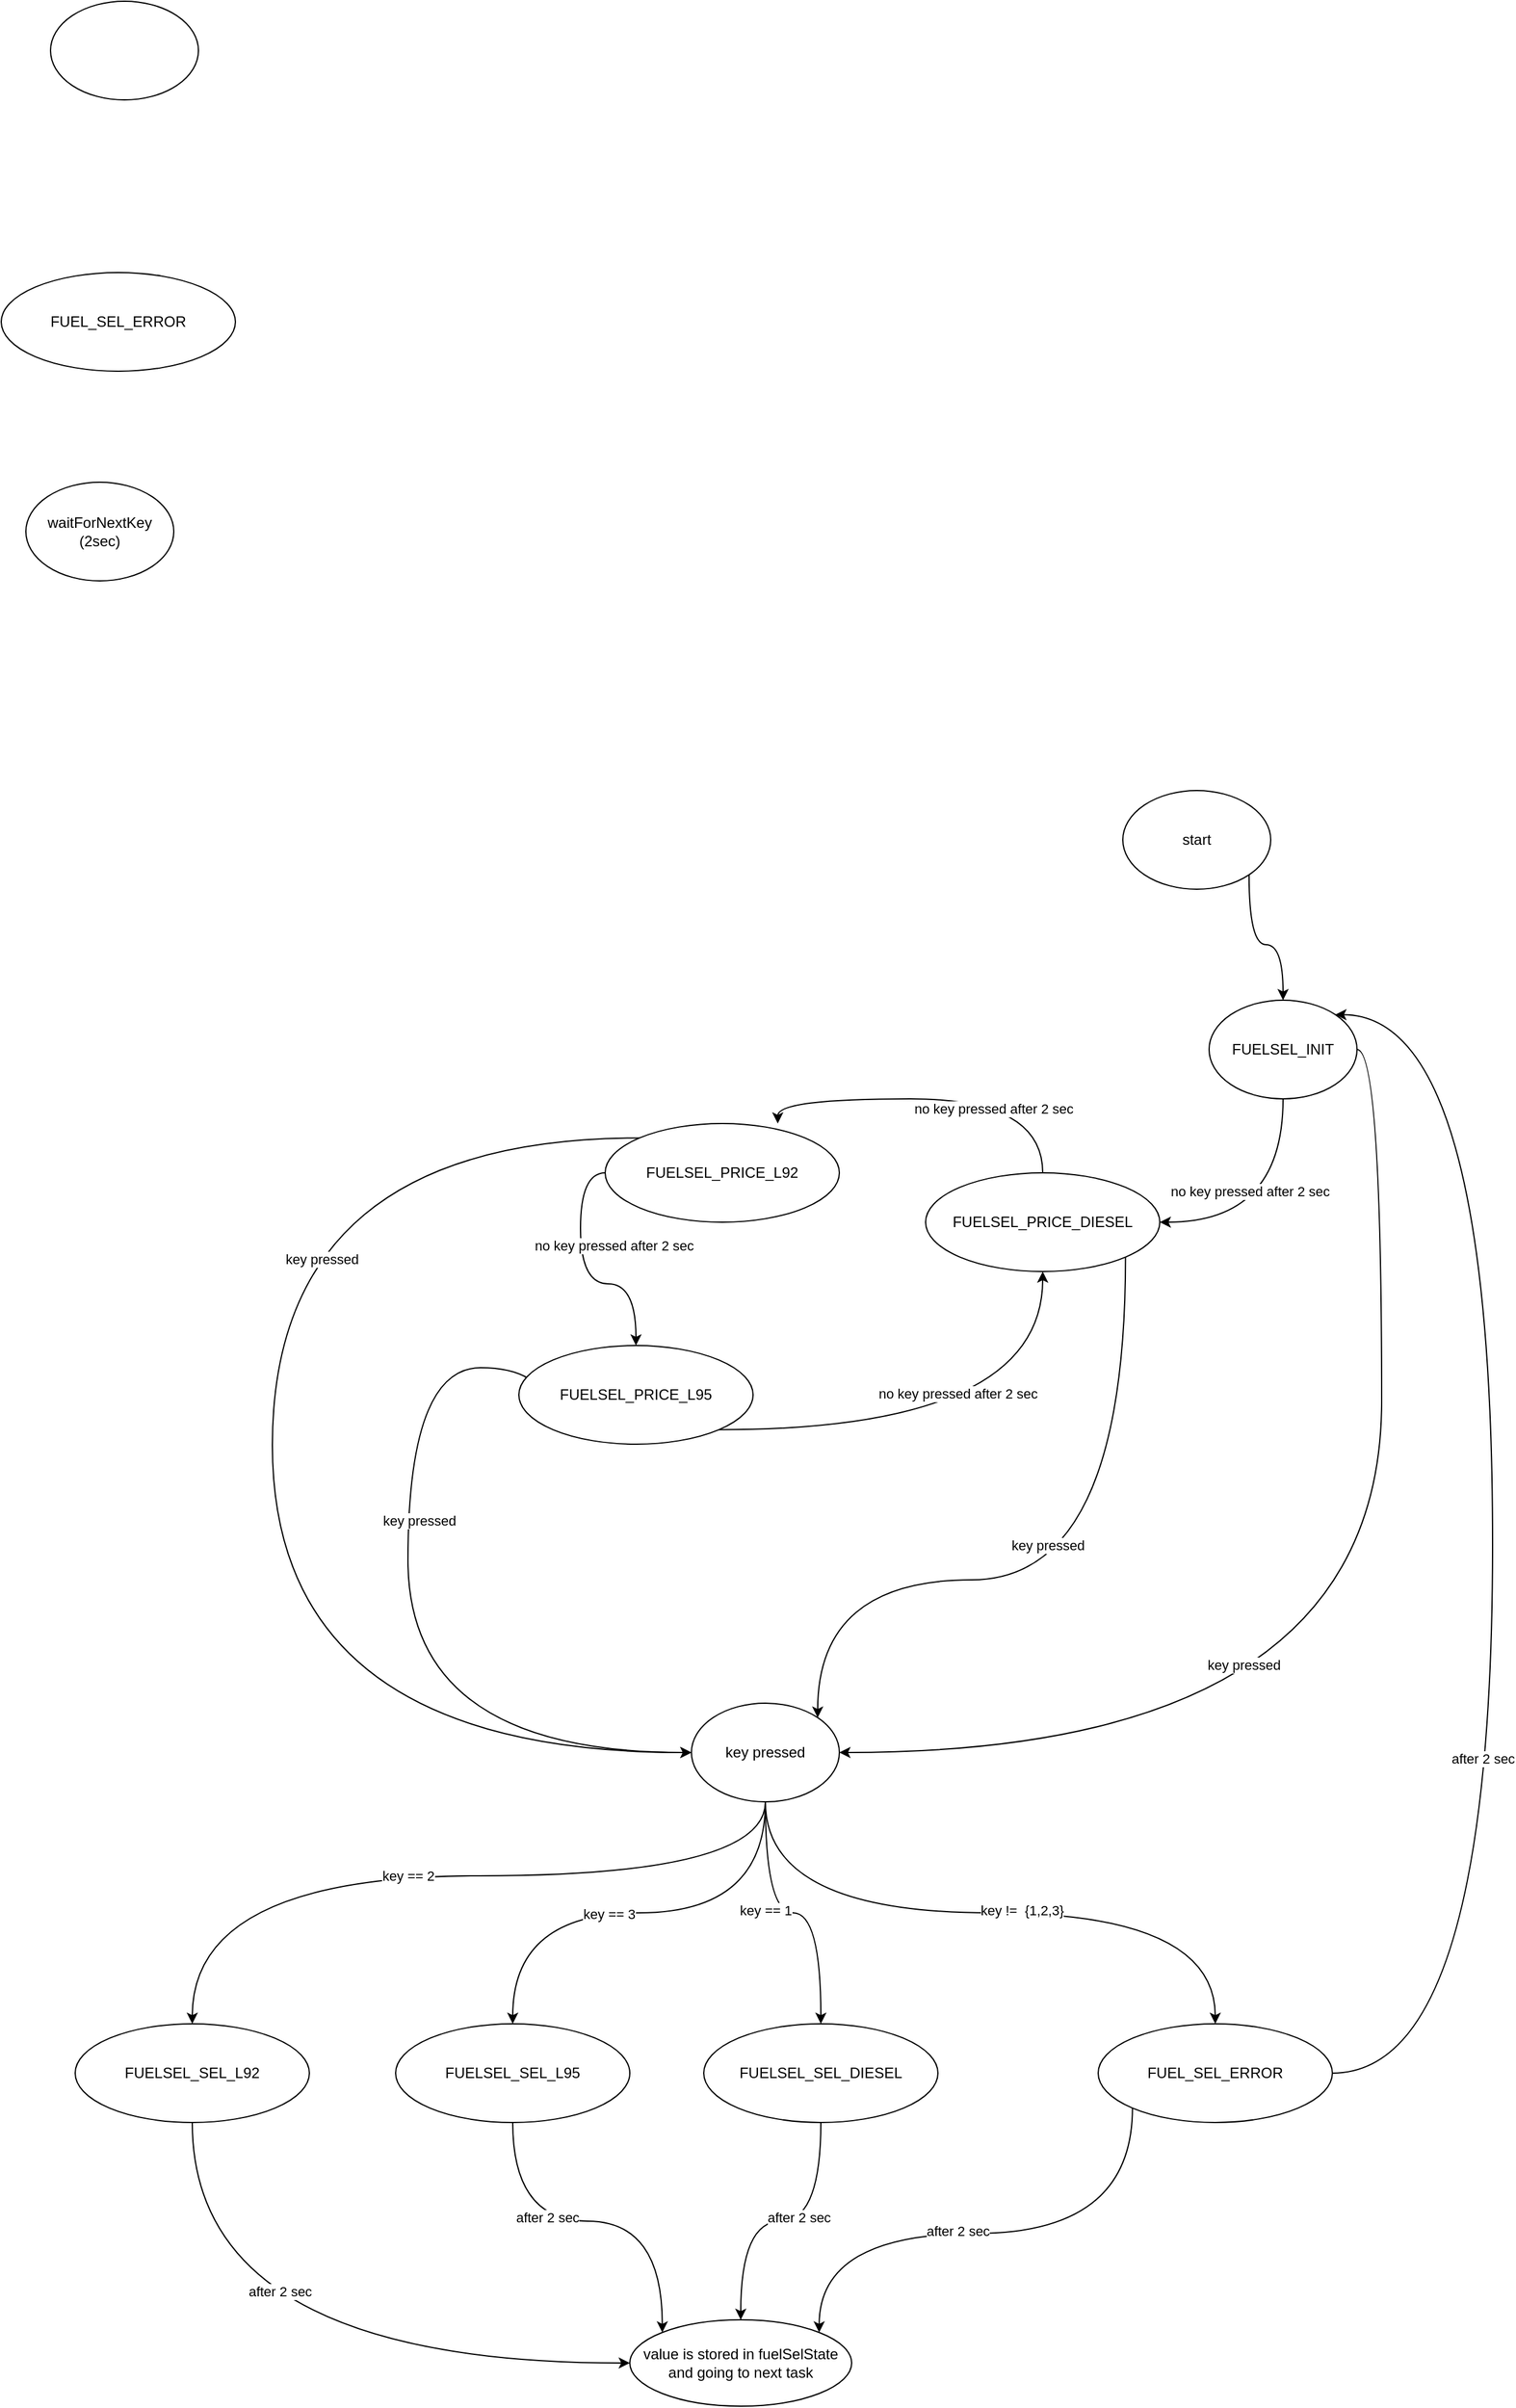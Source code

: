 <mxfile version="13.1.3" type="device"><diagram id="oOVyutolBnDnpPgKro9W" name="Page-1"><mxGraphModel dx="1395" dy="2453" grid="1" gridSize="10" guides="1" tooltips="1" connect="1" arrows="1" fold="1" page="1" pageScale="1" pageWidth="1169" pageHeight="1654" math="0" shadow="0"><root><mxCell id="0"/><mxCell id="1" parent="0"/><mxCell id="6TDJBMBCNPOKJ06u8Gt2-3" value="" style="ellipse;whiteSpace=wrap;html=1;" vertex="1" parent="1"><mxGeometry x="90" y="-520" width="120" height="80" as="geometry"/></mxCell><mxCell id="6TDJBMBCNPOKJ06u8Gt2-45" style="edgeStyle=orthogonalEdgeStyle;curved=1;rounded=0;orthogonalLoop=1;jettySize=auto;html=1;exitX=0.5;exitY=1;exitDx=0;exitDy=0;entryX=1;entryY=0.5;entryDx=0;entryDy=0;" edge="1" parent="1" source="6TDJBMBCNPOKJ06u8Gt2-4" target="6TDJBMBCNPOKJ06u8Gt2-5"><mxGeometry relative="1" as="geometry"/></mxCell><mxCell id="6TDJBMBCNPOKJ06u8Gt2-46" value="no key pressed after 2 sec" style="edgeLabel;html=1;align=center;verticalAlign=middle;resizable=0;points=[];" vertex="1" connectable="0" parent="6TDJBMBCNPOKJ06u8Gt2-45"><mxGeometry x="-0.25" y="-27" relative="1" as="geometry"><mxPoint as="offset"/></mxGeometry></mxCell><mxCell id="6TDJBMBCNPOKJ06u8Gt2-47" style="edgeStyle=orthogonalEdgeStyle;curved=1;rounded=0;orthogonalLoop=1;jettySize=auto;html=1;exitX=1;exitY=0.5;exitDx=0;exitDy=0;entryX=1;entryY=0.5;entryDx=0;entryDy=0;" edge="1" parent="1" source="6TDJBMBCNPOKJ06u8Gt2-4" target="6TDJBMBCNPOKJ06u8Gt2-41"><mxGeometry relative="1" as="geometry"/></mxCell><mxCell id="6TDJBMBCNPOKJ06u8Gt2-48" value="key pressed" style="edgeLabel;html=1;align=center;verticalAlign=middle;resizable=0;points=[];" vertex="1" connectable="0" parent="6TDJBMBCNPOKJ06u8Gt2-47"><mxGeometry x="0.363" y="-71" relative="1" as="geometry"><mxPoint as="offset"/></mxGeometry></mxCell><mxCell id="6TDJBMBCNPOKJ06u8Gt2-4" value="FUELSEL_INIT" style="ellipse;whiteSpace=wrap;html=1;" vertex="1" parent="1"><mxGeometry x="1030" y="290" width="120" height="80" as="geometry"/></mxCell><mxCell id="6TDJBMBCNPOKJ06u8Gt2-31" style="edgeStyle=orthogonalEdgeStyle;curved=1;rounded=0;orthogonalLoop=1;jettySize=auto;html=1;exitX=0.5;exitY=0;exitDx=0;exitDy=0;entryX=0.737;entryY=0;entryDx=0;entryDy=0;entryPerimeter=0;" edge="1" parent="1" source="6TDJBMBCNPOKJ06u8Gt2-5" target="6TDJBMBCNPOKJ06u8Gt2-6"><mxGeometry relative="1" as="geometry"/></mxCell><mxCell id="6TDJBMBCNPOKJ06u8Gt2-37" value="no key pressed after 2 sec" style="edgeLabel;html=1;align=center;verticalAlign=middle;resizable=0;points=[];" vertex="1" connectable="0" parent="6TDJBMBCNPOKJ06u8Gt2-31"><mxGeometry x="-0.322" y="8" relative="1" as="geometry"><mxPoint as="offset"/></mxGeometry></mxCell><mxCell id="6TDJBMBCNPOKJ06u8Gt2-49" style="edgeStyle=orthogonalEdgeStyle;curved=1;rounded=0;orthogonalLoop=1;jettySize=auto;html=1;exitX=1;exitY=1;exitDx=0;exitDy=0;entryX=1;entryY=0;entryDx=0;entryDy=0;" edge="1" parent="1" source="6TDJBMBCNPOKJ06u8Gt2-5" target="6TDJBMBCNPOKJ06u8Gt2-41"><mxGeometry relative="1" as="geometry"><Array as="points"><mxPoint x="962" y="760"/><mxPoint x="712" y="760"/></Array></mxGeometry></mxCell><mxCell id="6TDJBMBCNPOKJ06u8Gt2-50" value="key pressed" style="edgeLabel;html=1;align=center;verticalAlign=middle;resizable=0;points=[];" vertex="1" connectable="0" parent="6TDJBMBCNPOKJ06u8Gt2-49"><mxGeometry x="-0.25" y="-63" relative="1" as="geometry"><mxPoint as="offset"/></mxGeometry></mxCell><mxCell id="6TDJBMBCNPOKJ06u8Gt2-5" value="FUELSEL_PRICE_DIESEL" style="ellipse;whiteSpace=wrap;html=1;" vertex="1" parent="1"><mxGeometry x="800" y="430" width="190" height="80" as="geometry"/></mxCell><mxCell id="6TDJBMBCNPOKJ06u8Gt2-32" style="edgeStyle=orthogonalEdgeStyle;curved=1;rounded=0;orthogonalLoop=1;jettySize=auto;html=1;exitX=0;exitY=0.5;exitDx=0;exitDy=0;entryX=0.5;entryY=0;entryDx=0;entryDy=0;" edge="1" parent="1" source="6TDJBMBCNPOKJ06u8Gt2-6" target="6TDJBMBCNPOKJ06u8Gt2-7"><mxGeometry relative="1" as="geometry"/></mxCell><mxCell id="6TDJBMBCNPOKJ06u8Gt2-38" value="no key pressed after 2 sec" style="edgeLabel;html=1;align=center;verticalAlign=middle;resizable=0;points=[];" vertex="1" connectable="0" parent="6TDJBMBCNPOKJ06u8Gt2-32"><mxGeometry x="-0.234" y="27" relative="1" as="geometry"><mxPoint as="offset"/></mxGeometry></mxCell><mxCell id="6TDJBMBCNPOKJ06u8Gt2-55" style="edgeStyle=orthogonalEdgeStyle;curved=1;rounded=0;orthogonalLoop=1;jettySize=auto;html=1;exitX=0;exitY=0;exitDx=0;exitDy=0;entryX=0;entryY=0.5;entryDx=0;entryDy=0;" edge="1" parent="1" source="6TDJBMBCNPOKJ06u8Gt2-6" target="6TDJBMBCNPOKJ06u8Gt2-41"><mxGeometry relative="1" as="geometry"><mxPoint x="380" y="680" as="targetPoint"/><Array as="points"><mxPoint x="270" y="402"/><mxPoint x="270" y="900"/></Array></mxGeometry></mxCell><mxCell id="6TDJBMBCNPOKJ06u8Gt2-56" value="key pressed" style="edgeLabel;html=1;align=center;verticalAlign=middle;resizable=0;points=[];" vertex="1" connectable="0" parent="6TDJBMBCNPOKJ06u8Gt2-55"><mxGeometry x="-0.546" y="98" relative="1" as="geometry"><mxPoint as="offset"/></mxGeometry></mxCell><mxCell id="6TDJBMBCNPOKJ06u8Gt2-6" value="FUELSEL_PRICE_L92" style="ellipse;whiteSpace=wrap;html=1;" vertex="1" parent="1"><mxGeometry x="540" y="390" width="190" height="80" as="geometry"/></mxCell><mxCell id="6TDJBMBCNPOKJ06u8Gt2-53" style="edgeStyle=orthogonalEdgeStyle;curved=1;rounded=0;orthogonalLoop=1;jettySize=auto;html=1;exitX=0;exitY=1;exitDx=0;exitDy=0;entryX=0;entryY=0.5;entryDx=0;entryDy=0;" edge="1" parent="1" source="6TDJBMBCNPOKJ06u8Gt2-7" target="6TDJBMBCNPOKJ06u8Gt2-41"><mxGeometry relative="1" as="geometry"><Array as="points"><mxPoint x="380" y="588"/><mxPoint x="380" y="900"/></Array></mxGeometry></mxCell><mxCell id="6TDJBMBCNPOKJ06u8Gt2-54" value="key pressed" style="edgeLabel;html=1;align=center;verticalAlign=middle;resizable=0;points=[];" vertex="1" connectable="0" parent="6TDJBMBCNPOKJ06u8Gt2-53"><mxGeometry x="-0.179" y="9" relative="1" as="geometry"><mxPoint as="offset"/></mxGeometry></mxCell><mxCell id="6TDJBMBCNPOKJ06u8Gt2-58" style="edgeStyle=orthogonalEdgeStyle;curved=1;rounded=0;orthogonalLoop=1;jettySize=auto;html=1;exitX=1;exitY=1;exitDx=0;exitDy=0;entryX=0.5;entryY=1;entryDx=0;entryDy=0;" edge="1" parent="1" source="6TDJBMBCNPOKJ06u8Gt2-7" target="6TDJBMBCNPOKJ06u8Gt2-5"><mxGeometry relative="1" as="geometry"/></mxCell><mxCell id="6TDJBMBCNPOKJ06u8Gt2-59" value="no key pressed after 2 sec" style="edgeLabel;html=1;align=center;verticalAlign=middle;resizable=0;points=[];" vertex="1" connectable="0" parent="6TDJBMBCNPOKJ06u8Gt2-58"><mxGeometry x="-0.007" y="30" relative="1" as="geometry"><mxPoint as="offset"/></mxGeometry></mxCell><mxCell id="6TDJBMBCNPOKJ06u8Gt2-7" value="FUELSEL_PRICE_L95" style="ellipse;whiteSpace=wrap;html=1;" vertex="1" parent="1"><mxGeometry x="470" y="570" width="190" height="80" as="geometry"/></mxCell><mxCell id="6TDJBMBCNPOKJ06u8Gt2-74" style="edgeStyle=orthogonalEdgeStyle;curved=1;rounded=0;orthogonalLoop=1;jettySize=auto;html=1;exitX=0.5;exitY=1;exitDx=0;exitDy=0;entryX=0;entryY=0.5;entryDx=0;entryDy=0;" edge="1" parent="1" source="6TDJBMBCNPOKJ06u8Gt2-9" target="6TDJBMBCNPOKJ06u8Gt2-73"><mxGeometry relative="1" as="geometry"/></mxCell><mxCell id="6TDJBMBCNPOKJ06u8Gt2-75" value="after 2 sec" style="edgeLabel;html=1;align=center;verticalAlign=middle;resizable=0;points=[];" vertex="1" connectable="0" parent="6TDJBMBCNPOKJ06u8Gt2-74"><mxGeometry x="-0.504" y="71" relative="1" as="geometry"><mxPoint as="offset"/></mxGeometry></mxCell><mxCell id="6TDJBMBCNPOKJ06u8Gt2-9" value="FUELSEL_SEL_L92" style="ellipse;whiteSpace=wrap;html=1;" vertex="1" parent="1"><mxGeometry x="110" y="1120" width="190" height="80" as="geometry"/></mxCell><mxCell id="6TDJBMBCNPOKJ06u8Gt2-76" style="edgeStyle=orthogonalEdgeStyle;curved=1;rounded=0;orthogonalLoop=1;jettySize=auto;html=1;exitX=0.5;exitY=1;exitDx=0;exitDy=0;entryX=0;entryY=0;entryDx=0;entryDy=0;" edge="1" parent="1" source="6TDJBMBCNPOKJ06u8Gt2-10" target="6TDJBMBCNPOKJ06u8Gt2-73"><mxGeometry relative="1" as="geometry"/></mxCell><mxCell id="6TDJBMBCNPOKJ06u8Gt2-77" value="after 2 sec" style="edgeLabel;html=1;align=center;verticalAlign=middle;resizable=0;points=[];" vertex="1" connectable="0" parent="6TDJBMBCNPOKJ06u8Gt2-76"><mxGeometry x="-0.476" y="28" relative="1" as="geometry"><mxPoint as="offset"/></mxGeometry></mxCell><mxCell id="6TDJBMBCNPOKJ06u8Gt2-10" value="FUELSEL_SEL_L95" style="ellipse;whiteSpace=wrap;html=1;" vertex="1" parent="1"><mxGeometry x="370" y="1120" width="190" height="80" as="geometry"/></mxCell><mxCell id="6TDJBMBCNPOKJ06u8Gt2-11" value="FUEL_SEL_ERROR" style="ellipse;whiteSpace=wrap;html=1;" vertex="1" parent="1"><mxGeometry x="50" y="-300" width="190" height="80" as="geometry"/></mxCell><mxCell id="6TDJBMBCNPOKJ06u8Gt2-71" style="edgeStyle=orthogonalEdgeStyle;curved=1;rounded=0;orthogonalLoop=1;jettySize=auto;html=1;exitX=1;exitY=0.5;exitDx=0;exitDy=0;entryX=1;entryY=0;entryDx=0;entryDy=0;" edge="1" parent="1" source="6TDJBMBCNPOKJ06u8Gt2-12" target="6TDJBMBCNPOKJ06u8Gt2-4"><mxGeometry relative="1" as="geometry"><Array as="points"><mxPoint x="1260" y="1160"/><mxPoint x="1260" y="302"/></Array></mxGeometry></mxCell><mxCell id="6TDJBMBCNPOKJ06u8Gt2-72" value="after 2 sec" style="edgeLabel;html=1;align=center;verticalAlign=middle;resizable=0;points=[];" vertex="1" connectable="0" parent="6TDJBMBCNPOKJ06u8Gt2-71"><mxGeometry x="-0.309" y="8" relative="1" as="geometry"><mxPoint as="offset"/></mxGeometry></mxCell><mxCell id="6TDJBMBCNPOKJ06u8Gt2-80" style="edgeStyle=orthogonalEdgeStyle;curved=1;rounded=0;orthogonalLoop=1;jettySize=auto;html=1;exitX=0;exitY=1;exitDx=0;exitDy=0;entryX=1;entryY=0;entryDx=0;entryDy=0;" edge="1" parent="1" source="6TDJBMBCNPOKJ06u8Gt2-12" target="6TDJBMBCNPOKJ06u8Gt2-73"><mxGeometry relative="1" as="geometry"><Array as="points"><mxPoint x="968" y="1290"/><mxPoint x="714" y="1290"/></Array></mxGeometry></mxCell><mxCell id="6TDJBMBCNPOKJ06u8Gt2-81" value="after 2 sec" style="edgeLabel;html=1;align=center;verticalAlign=middle;resizable=0;points=[];" vertex="1" connectable="0" parent="6TDJBMBCNPOKJ06u8Gt2-80"><mxGeometry x="0.117" y="-2" relative="1" as="geometry"><mxPoint as="offset"/></mxGeometry></mxCell><mxCell id="6TDJBMBCNPOKJ06u8Gt2-12" value="FUEL_SEL_ERROR" style="ellipse;whiteSpace=wrap;html=1;" vertex="1" parent="1"><mxGeometry x="940" y="1120" width="190" height="80" as="geometry"/></mxCell><mxCell id="6TDJBMBCNPOKJ06u8Gt2-16" value="waitForNextKey (2sec)" style="ellipse;whiteSpace=wrap;html=1;" vertex="1" parent="1"><mxGeometry x="70" y="-130" width="120" height="80" as="geometry"/></mxCell><mxCell id="6TDJBMBCNPOKJ06u8Gt2-60" style="edgeStyle=orthogonalEdgeStyle;curved=1;rounded=0;orthogonalLoop=1;jettySize=auto;html=1;exitX=0.5;exitY=1;exitDx=0;exitDy=0;entryX=0.5;entryY=0;entryDx=0;entryDy=0;" edge="1" parent="1" source="6TDJBMBCNPOKJ06u8Gt2-41" target="6TDJBMBCNPOKJ06u8Gt2-57"><mxGeometry relative="1" as="geometry"/></mxCell><mxCell id="6TDJBMBCNPOKJ06u8Gt2-61" value="key == 1" style="edgeLabel;html=1;align=center;verticalAlign=middle;resizable=0;points=[];" vertex="1" connectable="0" parent="6TDJBMBCNPOKJ06u8Gt2-60"><mxGeometry x="-0.221" relative="1" as="geometry"><mxPoint as="offset"/></mxGeometry></mxCell><mxCell id="6TDJBMBCNPOKJ06u8Gt2-62" style="edgeStyle=orthogonalEdgeStyle;curved=1;rounded=0;orthogonalLoop=1;jettySize=auto;html=1;exitX=0.5;exitY=1;exitDx=0;exitDy=0;" edge="1" parent="1" source="6TDJBMBCNPOKJ06u8Gt2-41" target="6TDJBMBCNPOKJ06u8Gt2-10"><mxGeometry relative="1" as="geometry"/></mxCell><mxCell id="6TDJBMBCNPOKJ06u8Gt2-63" value="key == 3" style="edgeLabel;html=1;align=center;verticalAlign=middle;resizable=0;points=[];" vertex="1" connectable="0" parent="6TDJBMBCNPOKJ06u8Gt2-62"><mxGeometry x="0.129" y="1" relative="1" as="geometry"><mxPoint as="offset"/></mxGeometry></mxCell><mxCell id="6TDJBMBCNPOKJ06u8Gt2-64" style="edgeStyle=orthogonalEdgeStyle;curved=1;rounded=0;orthogonalLoop=1;jettySize=auto;html=1;exitX=0.5;exitY=1;exitDx=0;exitDy=0;" edge="1" parent="1" source="6TDJBMBCNPOKJ06u8Gt2-41" target="6TDJBMBCNPOKJ06u8Gt2-9"><mxGeometry relative="1" as="geometry"><Array as="points"><mxPoint x="670" y="1000"/><mxPoint x="205" y="1000"/></Array></mxGeometry></mxCell><mxCell id="6TDJBMBCNPOKJ06u8Gt2-65" value="key == 2" style="edgeLabel;html=1;align=center;verticalAlign=middle;resizable=0;points=[];" vertex="1" connectable="0" parent="6TDJBMBCNPOKJ06u8Gt2-64"><mxGeometry x="-0.019" y="38" relative="1" as="geometry"><mxPoint x="-33.59" y="-38" as="offset"/></mxGeometry></mxCell><mxCell id="6TDJBMBCNPOKJ06u8Gt2-68" style="edgeStyle=orthogonalEdgeStyle;curved=1;rounded=0;orthogonalLoop=1;jettySize=auto;html=1;exitX=0.5;exitY=1;exitDx=0;exitDy=0;" edge="1" parent="1" source="6TDJBMBCNPOKJ06u8Gt2-41" target="6TDJBMBCNPOKJ06u8Gt2-12"><mxGeometry relative="1" as="geometry"/></mxCell><mxCell id="6TDJBMBCNPOKJ06u8Gt2-70" value="key !=&amp;nbsp; {1,2,3}" style="edgeLabel;html=1;align=center;verticalAlign=middle;resizable=0;points=[];" vertex="1" connectable="0" parent="6TDJBMBCNPOKJ06u8Gt2-68"><mxGeometry x="0.093" y="2" relative="1" as="geometry"><mxPoint as="offset"/></mxGeometry></mxCell><mxCell id="6TDJBMBCNPOKJ06u8Gt2-41" value="key pressed" style="ellipse;whiteSpace=wrap;html=1;" vertex="1" parent="1"><mxGeometry x="610" y="860" width="120" height="80" as="geometry"/></mxCell><mxCell id="6TDJBMBCNPOKJ06u8Gt2-43" style="edgeStyle=orthogonalEdgeStyle;curved=1;rounded=0;orthogonalLoop=1;jettySize=auto;html=1;exitX=1;exitY=1;exitDx=0;exitDy=0;entryX=0.5;entryY=0;entryDx=0;entryDy=0;" edge="1" parent="1" source="6TDJBMBCNPOKJ06u8Gt2-42" target="6TDJBMBCNPOKJ06u8Gt2-4"><mxGeometry relative="1" as="geometry"/></mxCell><mxCell id="6TDJBMBCNPOKJ06u8Gt2-42" value="start" style="ellipse;whiteSpace=wrap;html=1;" vertex="1" parent="1"><mxGeometry x="960" y="120" width="120" height="80" as="geometry"/></mxCell><mxCell id="6TDJBMBCNPOKJ06u8Gt2-78" style="edgeStyle=orthogonalEdgeStyle;curved=1;rounded=0;orthogonalLoop=1;jettySize=auto;html=1;exitX=0.5;exitY=1;exitDx=0;exitDy=0;entryX=0.5;entryY=0;entryDx=0;entryDy=0;" edge="1" parent="1" source="6TDJBMBCNPOKJ06u8Gt2-57" target="6TDJBMBCNPOKJ06u8Gt2-73"><mxGeometry relative="1" as="geometry"/></mxCell><mxCell id="6TDJBMBCNPOKJ06u8Gt2-79" value="after 2 sec" style="edgeLabel;html=1;align=center;verticalAlign=middle;resizable=0;points=[];" vertex="1" connectable="0" parent="6TDJBMBCNPOKJ06u8Gt2-78"><mxGeometry x="-0.322" y="-18" relative="1" as="geometry"><mxPoint as="offset"/></mxGeometry></mxCell><mxCell id="6TDJBMBCNPOKJ06u8Gt2-57" value="FUELSEL_SEL_DIESEL" style="ellipse;whiteSpace=wrap;html=1;" vertex="1" parent="1"><mxGeometry x="620" y="1120" width="190" height="80" as="geometry"/></mxCell><mxCell id="6TDJBMBCNPOKJ06u8Gt2-73" value="value is stored in fuelSelState and going to next task&lt;br&gt;" style="ellipse;whiteSpace=wrap;html=1;" vertex="1" parent="1"><mxGeometry x="560" y="1360" width="180" height="70" as="geometry"/></mxCell></root></mxGraphModel></diagram></mxfile>